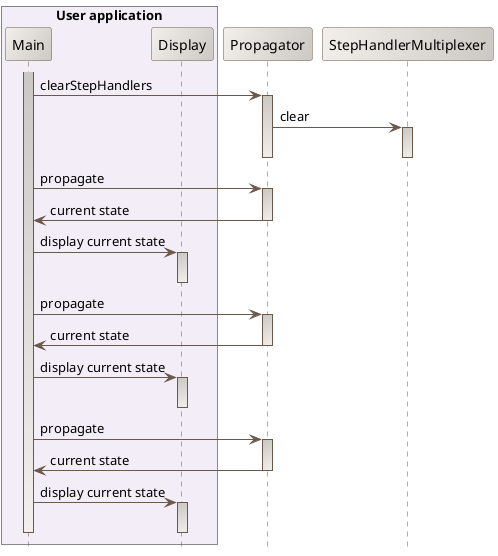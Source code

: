 ' Copyright 2002-2025 CS GROUP
' Licensed to CS GROUP (CS) under one or more
' contributor license agreements.  See the NOTICE file distributed with
' this work for additional information regarding copyright ownership.
' CS licenses this file to You under the Apache License, Version 2.0
' (the "License"); you may not use this file except in compliance with
' the License.  You may obtain a copy of the License at
'
'   http://www.apache.org/licenses/LICENSE-2.0
'
' Unless required by applicable law or agreed to in writing, software
' distributed under the License is distributed on an "AS IS" BASIS,
' WITHOUT WARRANTIES OR CONDITIONS OF ANY KIND, either express or implied.
' See the License for the specific language governing permissions and
' limitations under the License.
 
@startuml

  skinparam svek                                true
  skinparam NoteBackgroundColor                 #F3EFEB
  skinparam NoteBorderColor                     #691616
  skinparam NoteFontColor                       #691616
  skinparam SequenceActorBorderColor            #6A584B
  skinparam SequenceParticipantBackgroundColor  #F3EFEB/CCC9C5
  skinparam SequenceParticipantBorderColor      #6A584B
  skinparam SequenceLifeLineBackgroundColor     #CCC9C5/F3EFEB
  skinparam SequenceLifeLineBorderColor         #6A584B
  skinparam SequenceArrowColor                  #6A584B
  skinparam SequenceBorderColor                 #6A584B
  skinparam SequenceFontSize                    11

  hide footbox

  box "User application" #F3EDF7
    participant "Main" as U
    participant "Display" as D
  end box

  participant Propagator
  participant StepHandlerMultiplexer

  activate U
  U                    ->           Propagator : clearStepHandlers
    activate Propagator
     Propagator         ->           StepHandlerMultiplexer : clear
      activate StepHandlerMultiplexer
      deactivate StepHandlerMultiplexer
    deactivate Propagator
  U                    ->           Propagator : propagate
    activate Propagator
    Propagator           ->         U : current state 
    deactivate Propagator
  U                    ->           D : display current state
    activate D
    deactivate D
  U                    ->           Propagator : propagate
    activate Propagator
    Propagator           ->         U : current state 
    deactivate Propagator
  U                    ->           D : display current state
    activate D
    deactivate D
  U                    ->           Propagator : propagate
    activate Propagator
    Propagator           ->         U : current state 
    deactivate Propagator
  U                    ->           D : display current state
    activate D
    deactivate D
  deactivate U

@enduml
